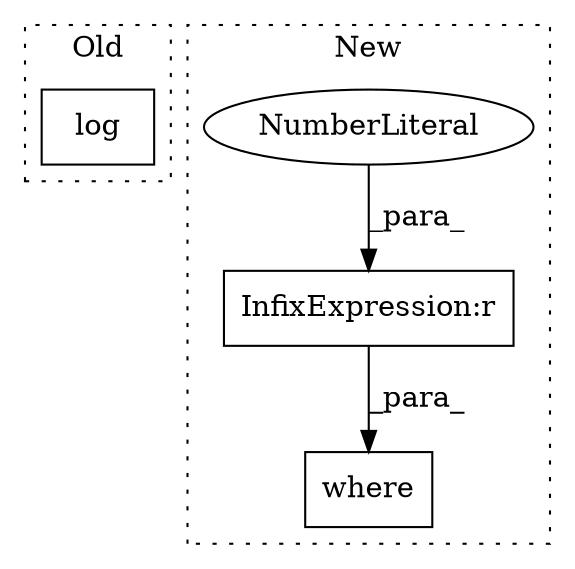 digraph G {
subgraph cluster0 {
1 [label="log" a="32" s="555,565" l="4,1" shape="box"];
label = "Old";
style="dotted";
}
subgraph cluster1 {
2 [label="where" a="32" s="1867,1880" l="6,1" shape="box"];
3 [label="InfixExpression:r" a="27" s="1875" l="4" shape="box"];
4 [label="NumberLiteral" a="34" s="1879" l="1" shape="ellipse"];
label = "New";
style="dotted";
}
3 -> 2 [label="_para_"];
4 -> 3 [label="_para_"];
}